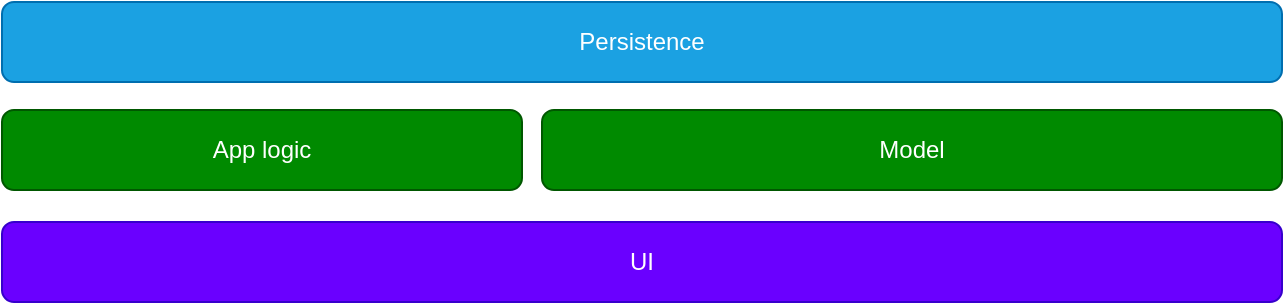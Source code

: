 <mxfile version="13.2.4" type="device"><diagram id="WyKraBqrNtn3dFeLNBNR" name="Page-1"><mxGraphModel dx="1072" dy="792" grid="1" gridSize="10" guides="1" tooltips="1" connect="1" arrows="1" fold="1" page="1" pageScale="1" pageWidth="1169" pageHeight="827" math="0" shadow="0"><root><mxCell id="0"/><mxCell id="1" parent="0"/><mxCell id="wREoS1_-TJcwQLzmpqzc-1" value="UI" style="rounded=1;whiteSpace=wrap;html=1;fillColor=#6a00ff;strokeColor=#3700CC;fontColor=#ffffff;" vertex="1" parent="1"><mxGeometry x="320" y="470" width="640" height="40" as="geometry"/></mxCell><mxCell id="wREoS1_-TJcwQLzmpqzc-2" value="App logic" style="rounded=1;whiteSpace=wrap;html=1;fillColor=#008a00;strokeColor=#005700;fontColor=#ffffff;" vertex="1" parent="1"><mxGeometry x="320" y="414" width="260" height="40" as="geometry"/></mxCell><mxCell id="wREoS1_-TJcwQLzmpqzc-3" value="Model" style="rounded=1;whiteSpace=wrap;html=1;fillColor=#008a00;strokeColor=#005700;fontColor=#ffffff;" vertex="1" parent="1"><mxGeometry x="590" y="414" width="370" height="40" as="geometry"/></mxCell><mxCell id="wREoS1_-TJcwQLzmpqzc-4" value="Persistence" style="rounded=1;whiteSpace=wrap;html=1;fillColor=#1ba1e2;strokeColor=#006EAF;fontColor=#ffffff;" vertex="1" parent="1"><mxGeometry x="320" y="360" width="640" height="40" as="geometry"/></mxCell></root></mxGraphModel></diagram></mxfile>